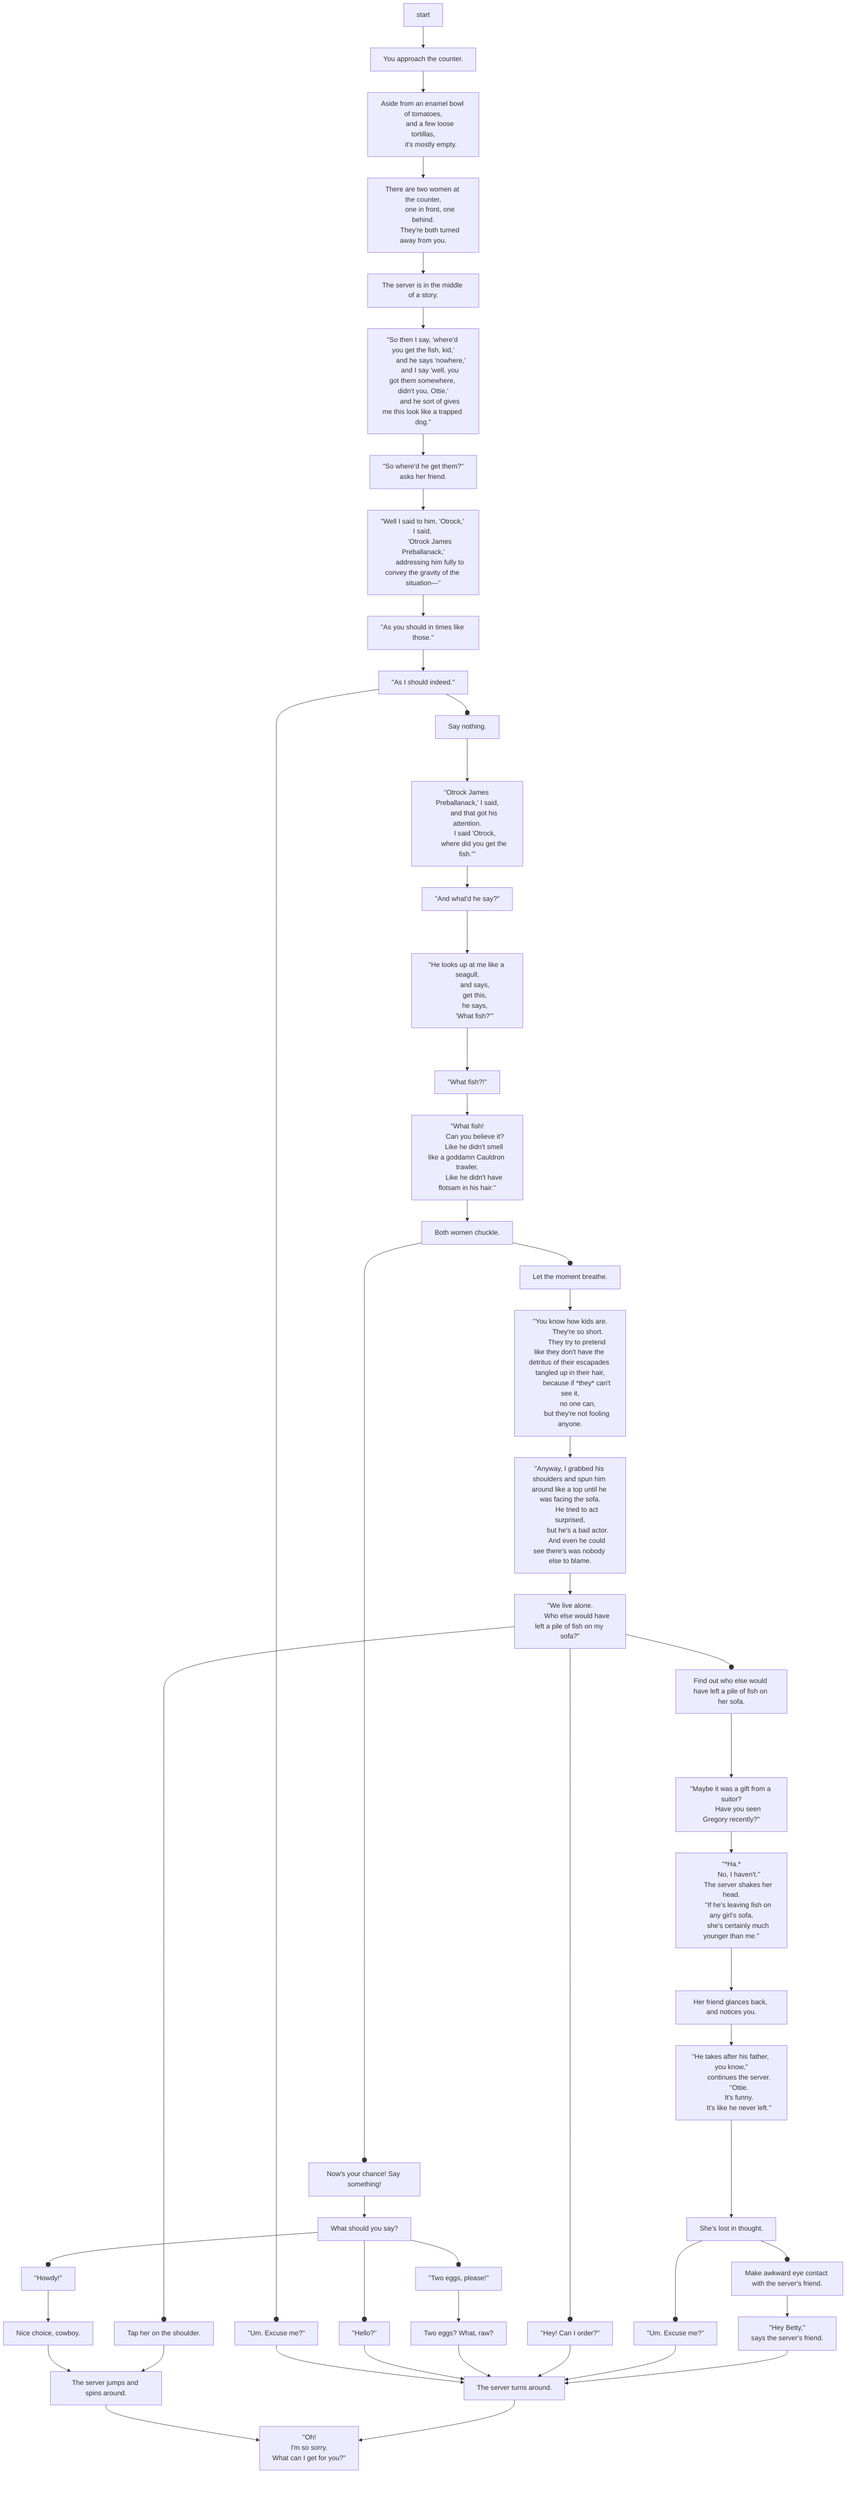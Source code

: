 flowchart TD
    start 

    %% You approach the counter.
    %% Aside from an enamel bowl of tomatoes and a few loose tortillas, it's mostly empty.
    %% There are two women at the counter, one in front, one behind. They're both turned away from you.
    %% The server is in the middle of a story.

    --> 0[You approach the counter.]
    --> 1[
        Aside from an enamel bowl of tomatoes,
        and a few loose tortillas,
        it's mostly empty.
    ]
    --> 2[
        There are two women at the counter,
        one in front, one behind.
        They're both turned away from you.
    ]
    --> 3[
        The server is in the middle of a story.
    ]
    --> a[
        ''So then I say, 'where'd you get the fish, kid,'
        and he says 'nowhere,'
        and I say 'well, you got them somewhere, didn't you, Ottie,'
        and he sort of gives me this look like a trapped dog.''
    ]
    --> b[
        ''So where'd he get them?''
        asks her friend.]
    --> c[
        ''Well I said to him, 'Otrock,' I said, 
        'Otrock James Preballanack,'
        addressing him fully to convey the gravity of the situation&mdash;''
    ]
    --> d[''As you should in times like those.'']
    --> e[''As I should indeed.'']
    
    e --o 1c[''Um. Excuse me?''] --> turnaround
    e --o 1sn[Say nothing.]

    ---> f[
        ''Otrock James Preballanack,' I said,
        and that got his attention.
        I said 'Otrock,
        where did you get the fish.'''
    ]
    --> g[''And what'd he say?'']
    ---> h[
        ''He looks up at me like a seagull,
        and says,
        get this,
        he says,
        'What fish?'''
    ]
    ---> i[''What fish?!'']
    --> j[
        ''What fish!
        Can you believe it?
        Like he didn't smell like a goddamn Cauldron trawler.
        Like he didn't have flotsam in his hair.''
    ]
    --> k[Both women chuckle.]

    k --o 2c[Now's your chance! Say something!] 
    --> 2c1[What should you say?] 
    2c1 --o 2c1c1[''Hello?''] --> turnaround
    2c1 --o 2c1c2[''Howdy!''] --> 2c1c2a[Nice choice, cowboy.] --> jumparound
    2c1 --o 2c1c3[''Two eggs, please!''] --> 2c1c3a[
        Two eggs? What, raw?
    ] --> turnaround

    k --o 2sn[Let the moment breathe.]

    --> l[
        ''You know how kids are.
        They're so short.
        They try to pretend like they don't have the detritus of their escapades tangled up in their hair,
        because if *they* can't see it,
        no one can,
        but they're not fooling anyone.
    ]
    --> m[
        ''Anyway, I grabbed his shoulders and spun him around like a top until he was facing the sofa.
        He tried to act surprised,
        but he's a bad actor.
        And even he could see there's was nobody else to blame.
    ]
    --> m2[
        ''We live alone.
        Who else would have left a pile of fish on my sofa?''
    ]

    m2 --o 3c1[Tap her on the shoulder.] --> jumparound

    m2 --o 3c2[''Hey! Can I order?''] --> turnaround

    m2 --o 3sn[Find out who else would have left a pile of fish on her sofa.]

    ----> n[
        ''Maybe it was a gift from a suitor?
        Have you seen Gregory recently?''
    ]
    --> o[
        ''*Ha.*
        No, I haven't.''
        The server shakes her head.
        ''If he's leaving fish on any girl's sofa,
        she's certainly much younger than me.''
    ]
    
    o ---> p[
        Her friend glances back, and notices you.
    ]

    --> q[
        ''He takes after his father, you know,''
        continues the server.
        ''Ottie.
        It's funny.
        It's like he never left.''
    ]

    q ----> r[
        She's lost in thought.
    ]

    r --o 4c1[''Um. Excuse me?''] --> turnaround
    
    r --o 4c3[Make awkward eye contact with the server's friend.] 
    --> 4c3a[
        ''Hey Betty,''
        says the server's friend.
    ] --> turnaround

    jumparound[The server jumps and spins around.] --> ohhi
    turnaround[The server turns around.] --> ohhi
    ohhi[
        ''Oh!
        I'm so sorry.
        What can I get for you?''
    ]